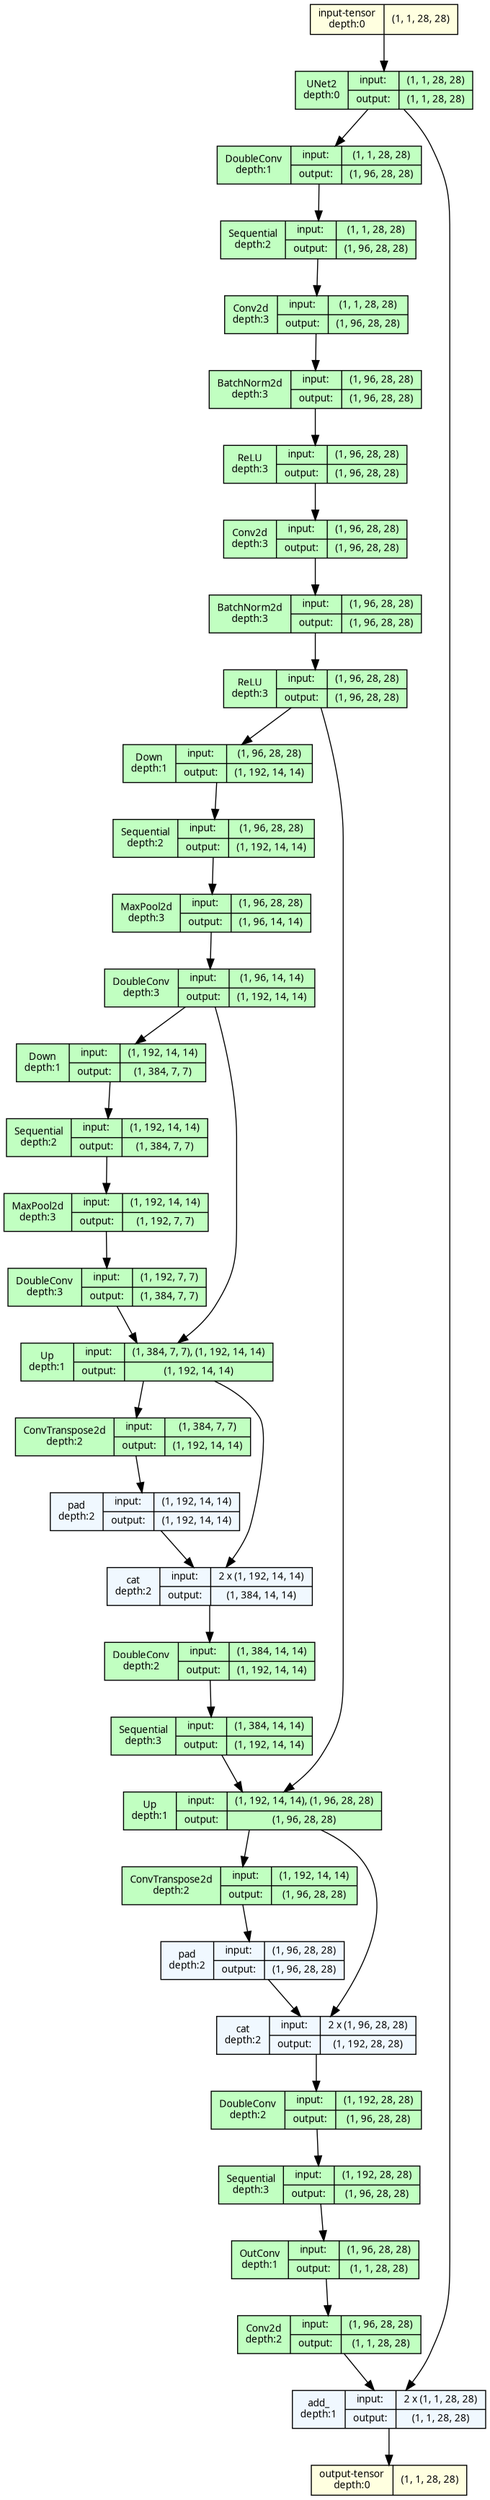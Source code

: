 strict digraph UNet2 {
	graph [ordering=in size="23.099999999999998,23.099999999999998"]
	node [align=left fontname="Linux libertine" fontsize=10 height=0.2 ranksep=0.1 shape=record style=filled]
	edge [fontsize=10]
	0 [label="input-tensor&#92;ndepth:0|(1, 1, 28, 28)" fillcolor=lightyellow]
	1 [label="UNet2&#92;ndepth:0|{input:|output:}|{(1, 1, 28, 28)|(1, 1, 28, 28)}" fillcolor=darkseagreen1]
	2 [label="DoubleConv&#92;ndepth:1|{input:|output:}|{(1, 1, 28, 28)|(1, 96, 28, 28)}" fillcolor=darkseagreen1]
	3 [label="Sequential&#92;ndepth:2|{input:|output:}|{(1, 1, 28, 28)|(1, 96, 28, 28)}" fillcolor=darkseagreen1]
	4 [label="Conv2d&#92;ndepth:3|{input:|output:}|{(1, 1, 28, 28)|(1, 96, 28, 28)}" fillcolor=darkseagreen1]
	5 [label="BatchNorm2d&#92;ndepth:3|{input:|output:}|{(1, 96, 28, 28)|(1, 96, 28, 28)}" fillcolor=darkseagreen1]
	6 [label="ReLU&#92;ndepth:3|{input:|output:}|{(1, 96, 28, 28)|(1, 96, 28, 28)}" fillcolor=darkseagreen1]
	7 [label="Conv2d&#92;ndepth:3|{input:|output:}|{(1, 96, 28, 28)|(1, 96, 28, 28)}" fillcolor=darkseagreen1]
	8 [label="BatchNorm2d&#92;ndepth:3|{input:|output:}|{(1, 96, 28, 28)|(1, 96, 28, 28)}" fillcolor=darkseagreen1]
	9 [label="ReLU&#92;ndepth:3|{input:|output:}|{(1, 96, 28, 28)|(1, 96, 28, 28)}" fillcolor=darkseagreen1]
	10 [label="Down&#92;ndepth:1|{input:|output:}|{(1, 96, 28, 28)|(1, 192, 14, 14)}" fillcolor=darkseagreen1]
	11 [label="Sequential&#92;ndepth:2|{input:|output:}|{(1, 96, 28, 28)|(1, 192, 14, 14)}" fillcolor=darkseagreen1]
	12 [label="MaxPool2d&#92;ndepth:3|{input:|output:}|{(1, 96, 28, 28)|(1, 96, 14, 14)}" fillcolor=darkseagreen1]
	13 [label="DoubleConv&#92;ndepth:3|{input:|output:}|{(1, 96, 14, 14)|(1, 192, 14, 14)}" fillcolor=darkseagreen1]
	14 [label="Down&#92;ndepth:1|{input:|output:}|{(1, 192, 14, 14)|(1, 384, 7, 7)}" fillcolor=darkseagreen1]
	15 [label="Sequential&#92;ndepth:2|{input:|output:}|{(1, 192, 14, 14)|(1, 384, 7, 7)}" fillcolor=darkseagreen1]
	16 [label="MaxPool2d&#92;ndepth:3|{input:|output:}|{(1, 192, 14, 14)|(1, 192, 7, 7)}" fillcolor=darkseagreen1]
	17 [label="DoubleConv&#92;ndepth:3|{input:|output:}|{(1, 192, 7, 7)|(1, 384, 7, 7)}" fillcolor=darkseagreen1]
	18 [label="Up&#92;ndepth:1|{input:|output:}|{(1, 384, 7, 7), (1, 192, 14, 14)|(1, 192, 14, 14)}" fillcolor=darkseagreen1]
	19 [label="ConvTranspose2d&#92;ndepth:2|{input:|output:}|{(1, 384, 7, 7)|(1, 192, 14, 14)}" fillcolor=darkseagreen1]
	20 [label="pad&#92;ndepth:2|{input:|output:}|{(1, 192, 14, 14)|(1, 192, 14, 14)}" fillcolor=aliceblue]
	21 [label="cat&#92;ndepth:2|{input:|output:}|{2 x (1, 192, 14, 14)|(1, 384, 14, 14)}" fillcolor=aliceblue]
	22 [label="DoubleConv&#92;ndepth:2|{input:|output:}|{(1, 384, 14, 14)|(1, 192, 14, 14)}" fillcolor=darkseagreen1]
	23 [label="Sequential&#92;ndepth:3|{input:|output:}|{(1, 384, 14, 14)|(1, 192, 14, 14)}" fillcolor=darkseagreen1]
	24 [label="Up&#92;ndepth:1|{input:|output:}|{(1, 192, 14, 14), (1, 96, 28, 28)|(1, 96, 28, 28)}" fillcolor=darkseagreen1]
	25 [label="ConvTranspose2d&#92;ndepth:2|{input:|output:}|{(1, 192, 14, 14)|(1, 96, 28, 28)}" fillcolor=darkseagreen1]
	26 [label="pad&#92;ndepth:2|{input:|output:}|{(1, 96, 28, 28)|(1, 96, 28, 28)}" fillcolor=aliceblue]
	27 [label="cat&#92;ndepth:2|{input:|output:}|{2 x (1, 96, 28, 28)|(1, 192, 28, 28)}" fillcolor=aliceblue]
	28 [label="DoubleConv&#92;ndepth:2|{input:|output:}|{(1, 192, 28, 28)|(1, 96, 28, 28)}" fillcolor=darkseagreen1]
	29 [label="Sequential&#92;ndepth:3|{input:|output:}|{(1, 192, 28, 28)|(1, 96, 28, 28)}" fillcolor=darkseagreen1]
	30 [label="OutConv&#92;ndepth:1|{input:|output:}|{(1, 96, 28, 28)|(1, 1, 28, 28)}" fillcolor=darkseagreen1]
	31 [label="Conv2d&#92;ndepth:2|{input:|output:}|{(1, 96, 28, 28)|(1, 1, 28, 28)}" fillcolor=darkseagreen1]
	32 [label="add_&#92;ndepth:1|{input:|output:}|{2 x (1, 1, 28, 28)|(1, 1, 28, 28)}" fillcolor=aliceblue]
	33 [label="output-tensor&#92;ndepth:0|(1, 1, 28, 28)" fillcolor=lightyellow]
	24 [label="Up&#92;ndepth:1|{input:|output:}|{(1, 192, 14, 14), (1, 96, 28, 28)|(1, 96, 28, 28)}" fillcolor=darkseagreen1]
	18 [label="Up&#92;ndepth:1|{input:|output:}|{(1, 384, 7, 7), (1, 192, 14, 14)|(1, 192, 14, 14)}" fillcolor=darkseagreen1]
	13 [label="DoubleConv&#92;ndepth:3|{input:|output:}|{(1, 96, 14, 14)|(1, 192, 14, 14)}" fillcolor=darkseagreen1]
	9 [label="ReLU&#92;ndepth:3|{input:|output:}|{(1, 96, 28, 28)|(1, 96, 28, 28)}" fillcolor=darkseagreen1]
	1 [label="UNet2&#92;ndepth:0|{input:|output:}|{(1, 1, 28, 28)|(1, 1, 28, 28)}" fillcolor=darkseagreen1]
	0 -> 1
	1 -> 2
	2 -> 3
	3 -> 4
	4 -> 5
	5 -> 6
	6 -> 7
	7 -> 8
	8 -> 9
	9 -> 10
	10 -> 11
	11 -> 12
	12 -> 13
	13 -> 14
	14 -> 15
	15 -> 16
	16 -> 17
	17 -> 18
	18 -> 19
	19 -> 20
	20 -> 21
	21 -> 22
	22 -> 23
	23 -> 24
	24 -> 25
	25 -> 26
	26 -> 27
	27 -> 28
	28 -> 29
	29 -> 30
	30 -> 31
	31 -> 32
	32 -> 33
	24 -> 27
	18 -> 21
	13 -> 18
	9 -> 24
	1 -> 32
}
